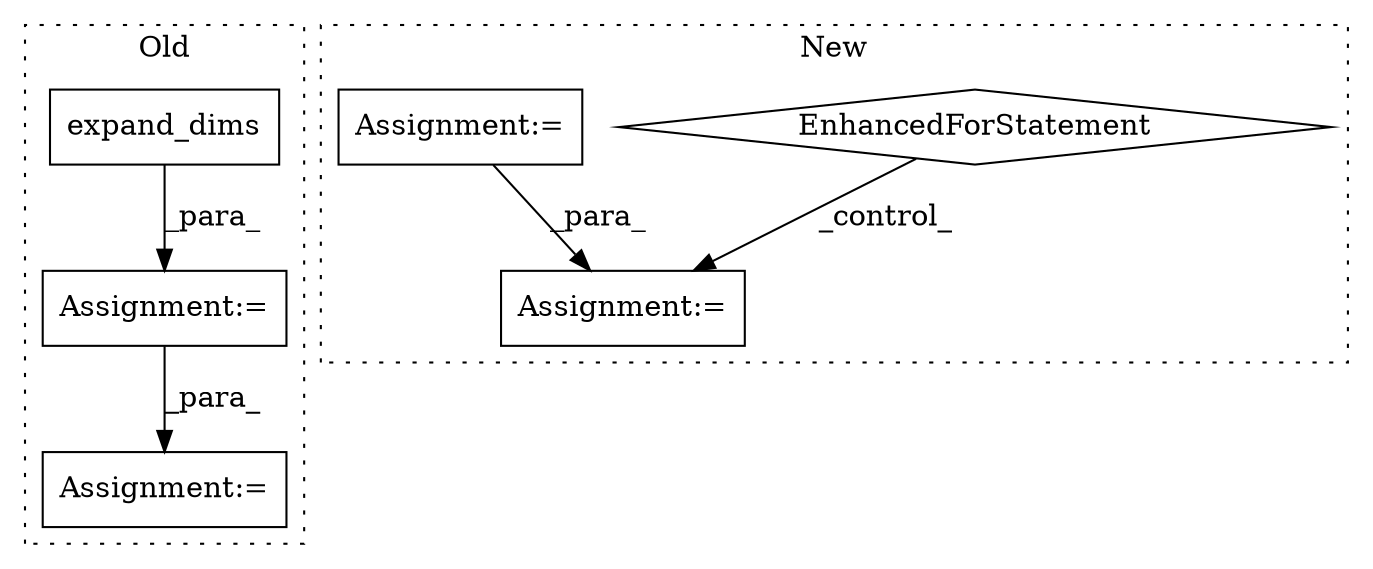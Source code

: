 digraph G {
subgraph cluster0 {
1 [label="expand_dims" a="32" s="3194,3217" l="12,1" shape="box"];
4 [label="Assignment:=" a="7" s="3176" l="1" shape="box"];
6 [label="Assignment:=" a="7" s="3763" l="1" shape="box"];
label = "Old";
style="dotted";
}
subgraph cluster1 {
2 [label="EnhancedForStatement" a="70" s="3792,3878" l="65,2" shape="diamond"];
3 [label="Assignment:=" a="7" s="3954" l="1" shape="box"];
5 [label="Assignment:=" a="7" s="3296" l="1" shape="box"];
label = "New";
style="dotted";
}
1 -> 4 [label="_para_"];
2 -> 3 [label="_control_"];
4 -> 6 [label="_para_"];
5 -> 3 [label="_para_"];
}
